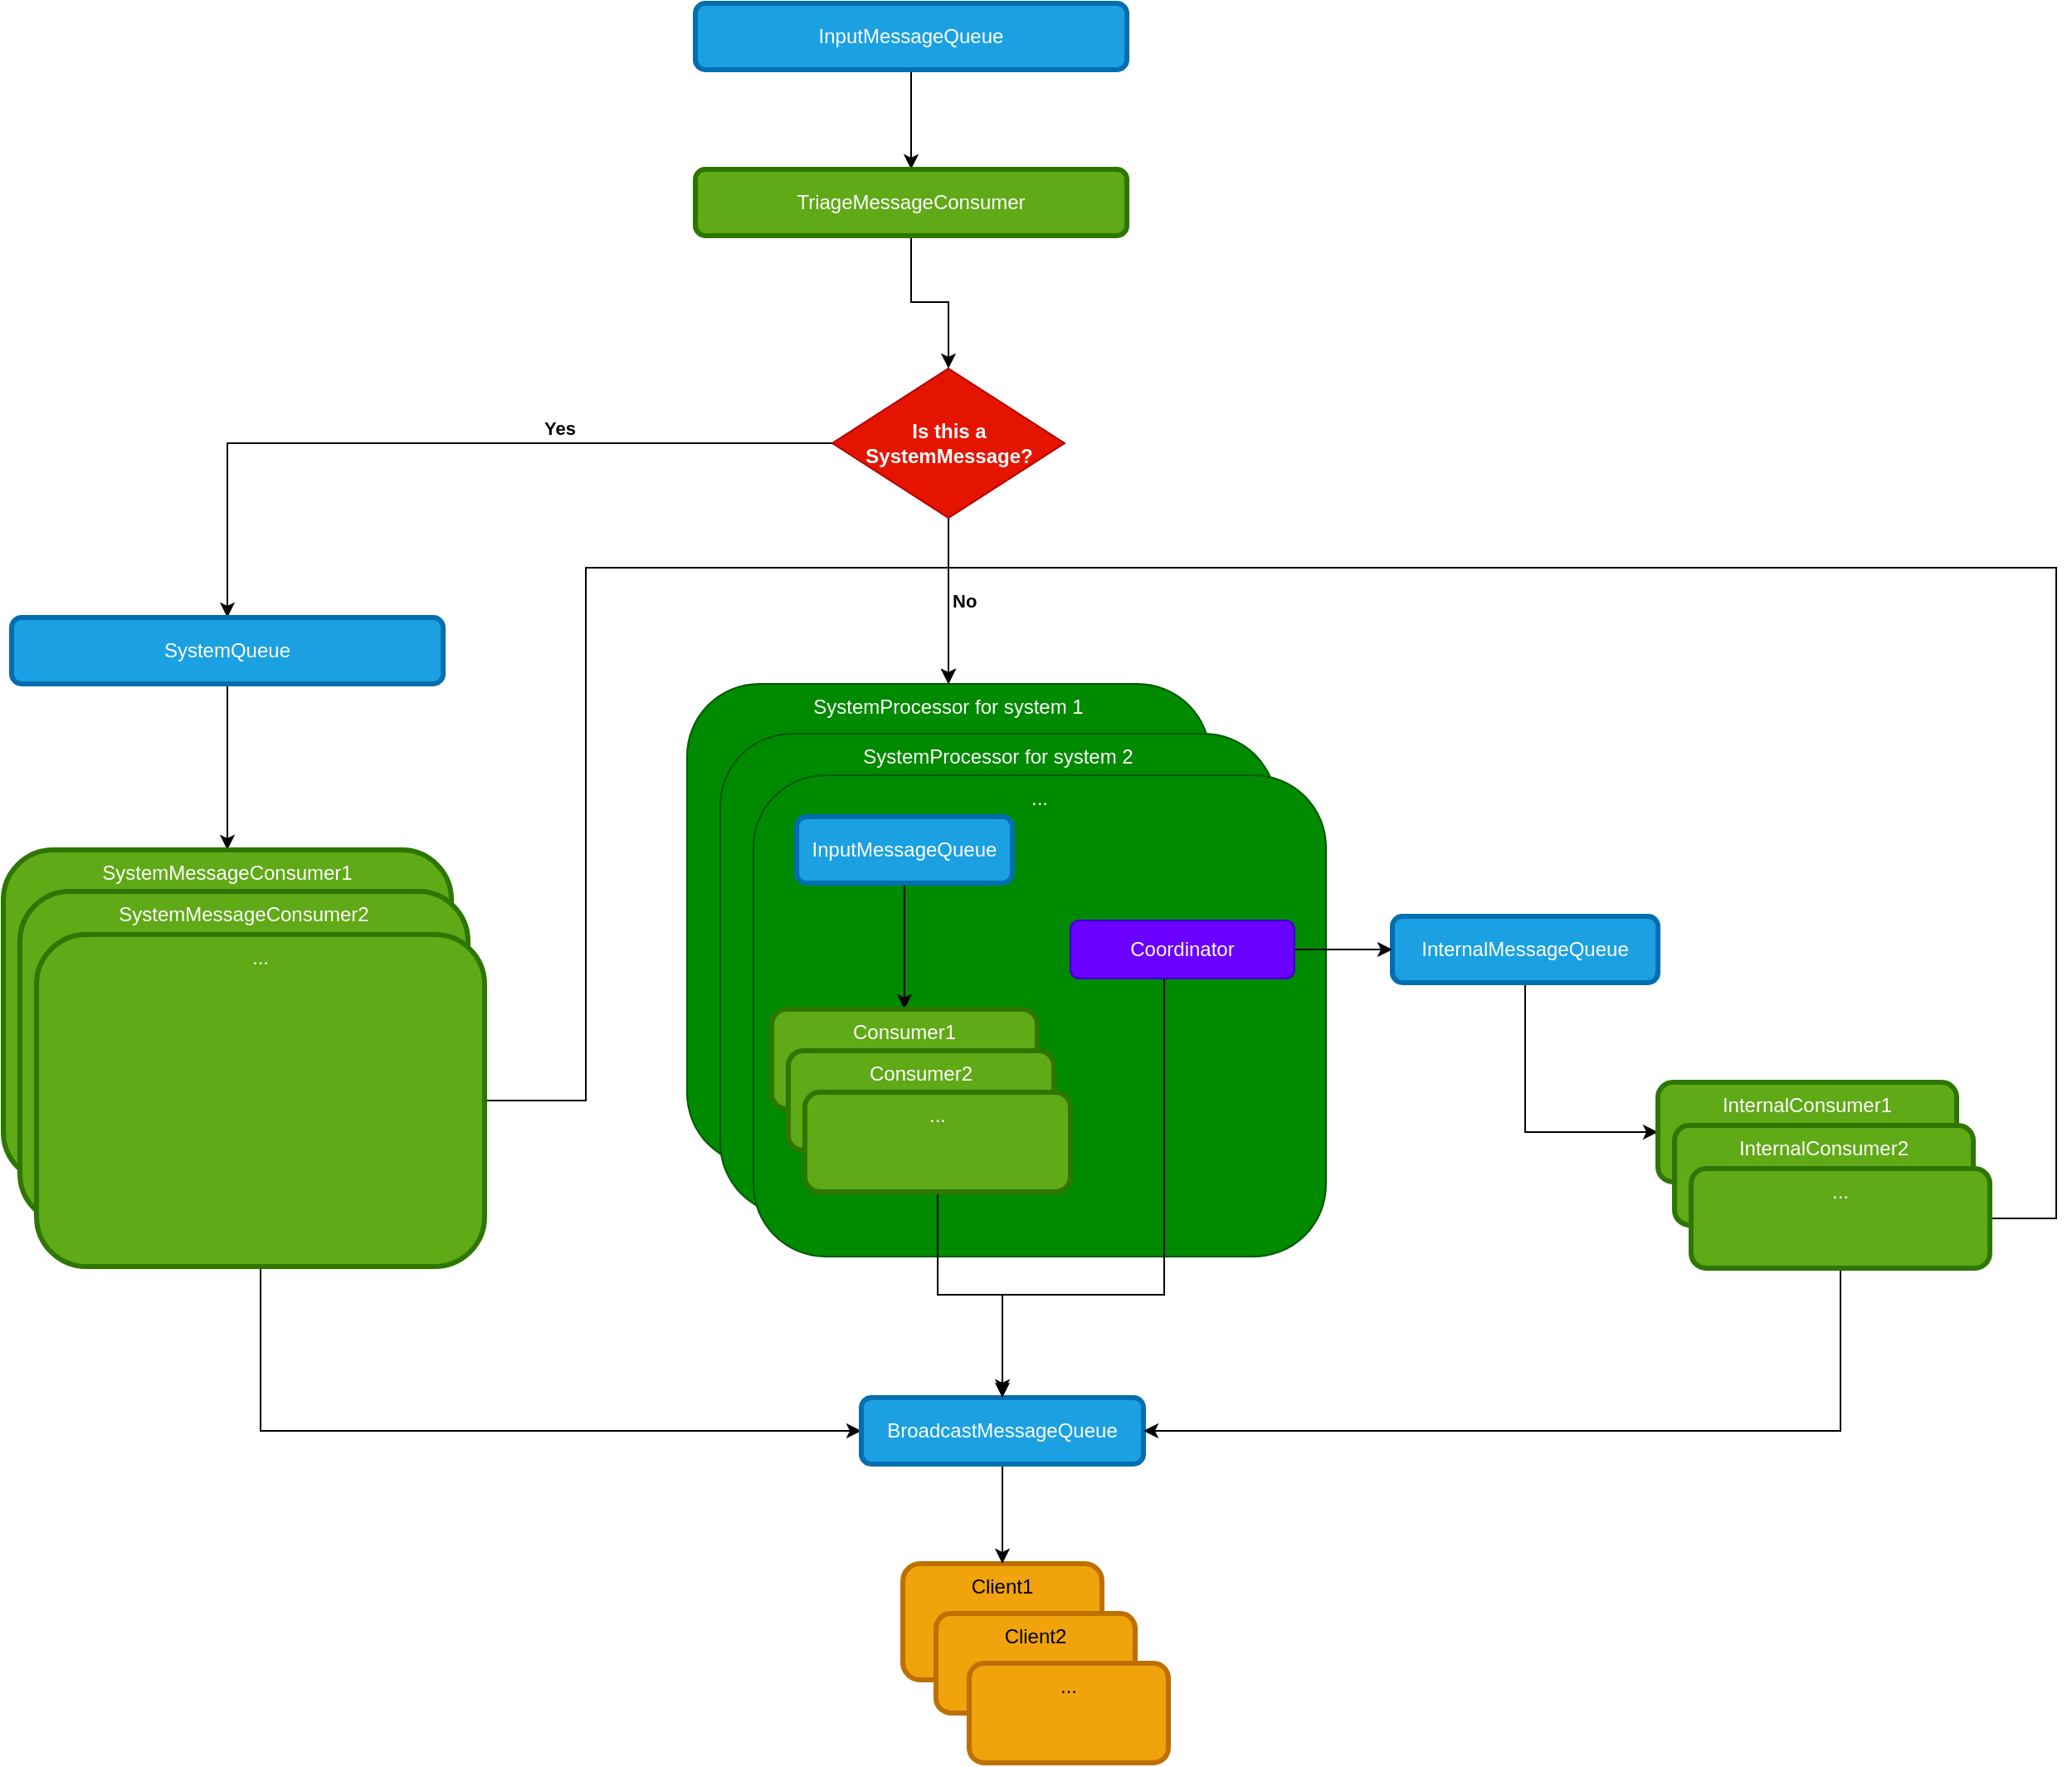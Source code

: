 <mxfile version="27.1.5">
  <diagram name="Page-1" id="RS5jcFhz8Xbtk4Y77vzj">
    <mxGraphModel grid="1" page="1" gridSize="10" guides="1" tooltips="1" connect="1" arrows="1" fold="1" pageScale="1" pageWidth="850" pageHeight="1100" math="0" shadow="0">
      <root>
        <mxCell id="0" />
        <mxCell id="1" parent="0" />
        <mxCell id="ibJAUMSW30bJaouOlocZ-31" style="edgeStyle=orthogonalEdgeStyle;rounded=0;orthogonalLoop=1;jettySize=auto;html=1;" edge="1" parent="1" source="ibJAUMSW30bJaouOlocZ-1" target="ibJAUMSW30bJaouOlocZ-24">
          <mxGeometry relative="1" as="geometry" />
        </mxCell>
        <mxCell id="ibJAUMSW30bJaouOlocZ-1" value="&lt;div&gt;InputMessageQueue&lt;/div&gt;" style="rounded=1;whiteSpace=wrap;html=1;fillColor=#1ba1e2;fontColor=light-dark(#FFFFFF,#FFFFFF);strokeColor=#006EAF;strokeWidth=3;" vertex="1" parent="1">
          <mxGeometry x="620" y="-100" width="260" height="40" as="geometry" />
        </mxCell>
        <mxCell id="ibJAUMSW30bJaouOlocZ-33" style="edgeStyle=orthogonalEdgeStyle;rounded=0;orthogonalLoop=1;jettySize=auto;html=1;" edge="1" parent="1" source="ibJAUMSW30bJaouOlocZ-3" target="ibJAUMSW30bJaouOlocZ-23">
          <mxGeometry relative="1" as="geometry" />
        </mxCell>
        <mxCell id="ibJAUMSW30bJaouOlocZ-49" value="Yes" style="edgeLabel;html=1;align=center;verticalAlign=bottom;resizable=0;points=[];fontStyle=1;labelBackgroundColor=default;" connectable="0" vertex="1" parent="ibJAUMSW30bJaouOlocZ-33">
          <mxGeometry x="-0.297" y="-1" relative="1" as="geometry">
            <mxPoint as="offset" />
          </mxGeometry>
        </mxCell>
        <mxCell id="ibJAUMSW30bJaouOlocZ-48" style="edgeStyle=orthogonalEdgeStyle;rounded=0;orthogonalLoop=1;jettySize=auto;html=1;entryX=0.5;entryY=0;entryDx=0;entryDy=0;" edge="1" parent="1" source="ibJAUMSW30bJaouOlocZ-3" target="ibJAUMSW30bJaouOlocZ-8">
          <mxGeometry relative="1" as="geometry" />
        </mxCell>
        <mxCell id="ibJAUMSW30bJaouOlocZ-50" value="No" style="edgeLabel;html=1;align=left;verticalAlign=middle;resizable=0;points=[];fontStyle=1;textShadow=0;labelBackgroundColor=light-dark(#FFFFFF,#000000);" connectable="0" vertex="1" parent="ibJAUMSW30bJaouOlocZ-48">
          <mxGeometry x="-0.38" y="1" relative="1" as="geometry">
            <mxPoint x="-1" y="19" as="offset" />
          </mxGeometry>
        </mxCell>
        <mxCell id="ibJAUMSW30bJaouOlocZ-3" value="Is this a SystemMessage?" style="rhombus;whiteSpace=wrap;html=1;fillColor=light-dark(#E51400,#E51400);fontColor=#ffffff;strokeColor=#B20000;fontStyle=1" vertex="1" parent="1">
          <mxGeometry x="702.5" y="120" width="140" height="90" as="geometry" />
        </mxCell>
        <mxCell id="ibJAUMSW30bJaouOlocZ-8" value="SystemProcessor for system 1" style="rounded=1;whiteSpace=wrap;html=1;verticalAlign=top;fillColor=#008a00;fontColor=light-dark(#FFFFFF,#FFFFFF);strokeColor=#005700;" vertex="1" parent="1">
          <mxGeometry x="615" y="310" width="315" height="290" as="geometry" />
        </mxCell>
        <mxCell id="ibJAUMSW30bJaouOlocZ-16" value="Client1" style="rounded=1;whiteSpace=wrap;html=1;fillColor=#f0a30a;fontColor=#000000;strokeColor=#BD7000;strokeWidth=3;verticalAlign=top;" vertex="1" parent="1">
          <mxGeometry x="745" y="840" width="120" height="70" as="geometry" />
        </mxCell>
        <mxCell id="ibJAUMSW30bJaouOlocZ-34" style="edgeStyle=orthogonalEdgeStyle;rounded=0;orthogonalLoop=1;jettySize=auto;html=1;" edge="1" parent="1" source="ibJAUMSW30bJaouOlocZ-23" target="ibJAUMSW30bJaouOlocZ-25">
          <mxGeometry relative="1" as="geometry" />
        </mxCell>
        <mxCell id="ibJAUMSW30bJaouOlocZ-23" value="SystemQueue" style="rounded=1;whiteSpace=wrap;html=1;fillColor=#1ba1e2;fontColor=light-dark(#FFFFFF,#FFFFFF);strokeColor=#006EAF;strokeWidth=3;" vertex="1" parent="1">
          <mxGeometry x="208" y="270" width="260" height="40" as="geometry" />
        </mxCell>
        <mxCell id="ibJAUMSW30bJaouOlocZ-32" style="edgeStyle=orthogonalEdgeStyle;rounded=0;orthogonalLoop=1;jettySize=auto;html=1;entryX=0.5;entryY=0;entryDx=0;entryDy=0;" edge="1" parent="1" source="ibJAUMSW30bJaouOlocZ-24" target="ibJAUMSW30bJaouOlocZ-3">
          <mxGeometry relative="1" as="geometry" />
        </mxCell>
        <mxCell id="ibJAUMSW30bJaouOlocZ-24" value="TriageMessageConsumer" style="rounded=1;whiteSpace=wrap;html=1;fillColor=#60a917;fontColor=light-dark(#FFFFFF,#FFFFFF);strokeColor=#2D7600;strokeWidth=3;" vertex="1" parent="1">
          <mxGeometry x="620" width="260" height="40" as="geometry" />
        </mxCell>
        <mxCell id="ibJAUMSW30bJaouOlocZ-25" value="SystemMessageConsumer1" style="rounded=1;whiteSpace=wrap;html=1;fillColor=#60a917;fontColor=light-dark(#FFFFFF,#FFFFFF);strokeColor=#2D7600;strokeWidth=3;verticalAlign=top;" vertex="1" parent="1">
          <mxGeometry x="203" y="410" width="270" height="200" as="geometry" />
        </mxCell>
        <mxCell id="ibJAUMSW30bJaouOlocZ-29" value="SystemMessageConsumer2" style="rounded=1;whiteSpace=wrap;html=1;fillColor=#60a917;fontColor=light-dark(#FFFFFF,#FFFFFF);strokeColor=#2D7600;strokeWidth=3;verticalAlign=top;" vertex="1" parent="1">
          <mxGeometry x="213" y="435" width="270" height="200" as="geometry" />
        </mxCell>
        <mxCell id="ibJAUMSW30bJaouOlocZ-59" style="edgeStyle=orthogonalEdgeStyle;rounded=0;orthogonalLoop=1;jettySize=auto;html=1;entryX=0;entryY=0.5;entryDx=0;entryDy=0;" edge="1" parent="1" source="ibJAUMSW30bJaouOlocZ-30" target="ibJAUMSW30bJaouOlocZ-35">
          <mxGeometry relative="1" as="geometry">
            <Array as="points">
              <mxPoint x="358" y="760" />
            </Array>
          </mxGeometry>
        </mxCell>
        <mxCell id="kS7Lwp0uuQZsRXPJ7JFg-4" style="edgeStyle=orthogonalEdgeStyle;rounded=0;orthogonalLoop=1;jettySize=auto;html=1;entryX=0.5;entryY=0;entryDx=0;entryDy=0;" edge="1" parent="1" source="ibJAUMSW30bJaouOlocZ-30" target="ibJAUMSW30bJaouOlocZ-8">
          <mxGeometry relative="1" as="geometry">
            <Array as="points">
              <mxPoint x="554" y="561" />
              <mxPoint x="554" y="240" />
              <mxPoint x="772" y="240" />
            </Array>
          </mxGeometry>
        </mxCell>
        <mxCell id="ibJAUMSW30bJaouOlocZ-30" value="..." style="rounded=1;whiteSpace=wrap;html=1;fillColor=#60a917;fontColor=light-dark(#FFFFFF,#FFFFFF);strokeColor=#2D7600;strokeWidth=3;verticalAlign=top;" vertex="1" parent="1">
          <mxGeometry x="223" y="461" width="270" height="200" as="geometry" />
        </mxCell>
        <mxCell id="ibJAUMSW30bJaouOlocZ-65" style="edgeStyle=orthogonalEdgeStyle;rounded=0;orthogonalLoop=1;jettySize=auto;html=1;entryX=0.5;entryY=0;entryDx=0;entryDy=0;" edge="1" parent="1" source="ibJAUMSW30bJaouOlocZ-35" target="ibJAUMSW30bJaouOlocZ-16">
          <mxGeometry relative="1" as="geometry" />
        </mxCell>
        <mxCell id="ibJAUMSW30bJaouOlocZ-35" value="BroadcastMessageQueue" style="rounded=1;whiteSpace=wrap;html=1;fillColor=#1ba1e2;fontColor=light-dark(#FFFFFF,#FFFFFF);strokeColor=#006EAF;strokeWidth=3;" vertex="1" parent="1">
          <mxGeometry x="720" y="740" width="170" height="40" as="geometry" />
        </mxCell>
        <mxCell id="ibJAUMSW30bJaouOlocZ-56" style="edgeStyle=orthogonalEdgeStyle;rounded=0;orthogonalLoop=1;jettySize=auto;html=1;entryX=0;entryY=0.5;entryDx=0;entryDy=0;" edge="1" parent="1" source="ibJAUMSW30bJaouOlocZ-36" target="ibJAUMSW30bJaouOlocZ-53">
          <mxGeometry relative="1" as="geometry" />
        </mxCell>
        <mxCell id="ibJAUMSW30bJaouOlocZ-36" value="InternalMessageQueue" style="rounded=1;whiteSpace=wrap;html=1;fillColor=#1ba1e2;fontColor=light-dark(#FFFFFF,#FFFFFF);strokeColor=#006EAF;strokeWidth=3;" vertex="1" parent="1">
          <mxGeometry x="1040" y="450" width="160" height="40" as="geometry" />
        </mxCell>
        <mxCell id="ibJAUMSW30bJaouOlocZ-45" value="SystemProcessor for system 2" style="rounded=1;whiteSpace=wrap;html=1;verticalAlign=top;fillColor=#008a00;fontColor=light-dark(#FFFFFF,#FFFFFF);strokeColor=#005700;" vertex="1" parent="1">
          <mxGeometry x="635" y="340" width="335" height="290" as="geometry" />
        </mxCell>
        <mxCell id="ibJAUMSW30bJaouOlocZ-46" value="..." style="rounded=1;whiteSpace=wrap;html=1;verticalAlign=top;fillColor=#008a00;fontColor=light-dark(#FFFFFF,#FFFFFF);strokeColor=#005700;" vertex="1" parent="1">
          <mxGeometry x="655" y="365" width="345" height="290" as="geometry" />
        </mxCell>
        <mxCell id="ibJAUMSW30bJaouOlocZ-47" style="edgeStyle=orthogonalEdgeStyle;rounded=0;orthogonalLoop=1;jettySize=auto;html=1;" edge="1" parent="1" source="ibJAUMSW30bJaouOlocZ-40" target="ibJAUMSW30bJaouOlocZ-41">
          <mxGeometry relative="1" as="geometry" />
        </mxCell>
        <mxCell id="ibJAUMSW30bJaouOlocZ-40" value="InputMessageQueue" style="rounded=1;whiteSpace=wrap;html=1;fillColor=#1ba1e2;fontColor=light-dark(#FFFFFF,#FFFFFF);strokeColor=#006EAF;strokeWidth=3;" vertex="1" parent="1">
          <mxGeometry x="681" y="390" width="130" height="40" as="geometry" />
        </mxCell>
        <mxCell id="ibJAUMSW30bJaouOlocZ-41" value="Consumer1" style="rounded=1;whiteSpace=wrap;html=1;fillColor=#60a917;fontColor=light-dark(#FFFFFF,#FFFFFF);strokeColor=#2D7600;strokeWidth=3;verticalAlign=top;" vertex="1" parent="1">
          <mxGeometry x="666" y="506" width="160" height="60" as="geometry" />
        </mxCell>
        <mxCell id="ibJAUMSW30bJaouOlocZ-42" value="Consumer2" style="rounded=1;whiteSpace=wrap;html=1;fillColor=#60a917;fontColor=light-dark(#FFFFFF,#FFFFFF);strokeColor=#2D7600;strokeWidth=3;verticalAlign=top;" vertex="1" parent="1">
          <mxGeometry x="676" y="531" width="160" height="60" as="geometry" />
        </mxCell>
        <mxCell id="ibJAUMSW30bJaouOlocZ-58" style="edgeStyle=orthogonalEdgeStyle;rounded=0;orthogonalLoop=1;jettySize=auto;html=1;entryX=0.5;entryY=0;entryDx=0;entryDy=0;" edge="1" parent="1" source="ibJAUMSW30bJaouOlocZ-44" target="ibJAUMSW30bJaouOlocZ-35">
          <mxGeometry relative="1" as="geometry" />
        </mxCell>
        <mxCell id="ibJAUMSW30bJaouOlocZ-44" value="..." style="rounded=1;whiteSpace=wrap;html=1;fillColor=#60a917;fontColor=light-dark(#FFFFFF,#FFFFFF);strokeColor=#2D7600;strokeWidth=3;verticalAlign=top;" vertex="1" parent="1">
          <mxGeometry x="686" y="556" width="160" height="60" as="geometry" />
        </mxCell>
        <mxCell id="ibJAUMSW30bJaouOlocZ-53" value="InternalConsumer1" style="rounded=1;whiteSpace=wrap;html=1;fillColor=#60a917;fontColor=light-dark(#FFFFFF,#FFFFFF);strokeColor=#2D7600;strokeWidth=3;verticalAlign=top;" vertex="1" parent="1">
          <mxGeometry x="1200" y="550" width="180" height="60" as="geometry" />
        </mxCell>
        <mxCell id="ibJAUMSW30bJaouOlocZ-54" value="InternalConsumer2" style="rounded=1;whiteSpace=wrap;html=1;fillColor=#60a917;fontColor=light-dark(#FFFFFF,#FFFFFF);strokeColor=#2D7600;strokeWidth=3;verticalAlign=top;" vertex="1" parent="1">
          <mxGeometry x="1210" y="576" width="180" height="60" as="geometry" />
        </mxCell>
        <mxCell id="ibJAUMSW30bJaouOlocZ-57" style="edgeStyle=orthogonalEdgeStyle;rounded=0;orthogonalLoop=1;jettySize=auto;html=1;entryX=1;entryY=0.5;entryDx=0;entryDy=0;" edge="1" parent="1" source="ibJAUMSW30bJaouOlocZ-55" target="ibJAUMSW30bJaouOlocZ-35">
          <mxGeometry relative="1" as="geometry">
            <Array as="points">
              <mxPoint x="1310" y="760" />
            </Array>
          </mxGeometry>
        </mxCell>
        <mxCell id="kS7Lwp0uuQZsRXPJ7JFg-5" style="edgeStyle=orthogonalEdgeStyle;rounded=0;orthogonalLoop=1;jettySize=auto;html=1;entryX=0.5;entryY=0;entryDx=0;entryDy=0;" edge="1" parent="1" source="ibJAUMSW30bJaouOlocZ-55" target="ibJAUMSW30bJaouOlocZ-8">
          <mxGeometry relative="1" as="geometry">
            <Array as="points">
              <mxPoint x="1440" y="632" />
              <mxPoint x="1440" y="240" />
              <mxPoint x="772" y="240" />
            </Array>
          </mxGeometry>
        </mxCell>
        <mxCell id="ibJAUMSW30bJaouOlocZ-55" value="..." style="rounded=1;whiteSpace=wrap;html=1;fillColor=#60a917;fontColor=light-dark(#FFFFFF,#FFFFFF);strokeColor=#2D7600;strokeWidth=3;verticalAlign=top;" vertex="1" parent="1">
          <mxGeometry x="1220" y="602" width="180" height="60" as="geometry" />
        </mxCell>
        <mxCell id="ibJAUMSW30bJaouOlocZ-63" value="Client2" style="rounded=1;whiteSpace=wrap;html=1;fillColor=#f0a30a;fontColor=#000000;strokeColor=#BD7000;strokeWidth=3;verticalAlign=top;" vertex="1" parent="1">
          <mxGeometry x="765" y="870" width="120" height="60" as="geometry" />
        </mxCell>
        <mxCell id="ibJAUMSW30bJaouOlocZ-64" value="..." style="rounded=1;whiteSpace=wrap;html=1;fillColor=#f0a30a;fontColor=#000000;strokeColor=#BD7000;strokeWidth=3;verticalAlign=top;" vertex="1" parent="1">
          <mxGeometry x="785" y="900" width="120" height="60" as="geometry" />
        </mxCell>
        <mxCell id="kS7Lwp0uuQZsRXPJ7JFg-2" style="edgeStyle=orthogonalEdgeStyle;rounded=0;orthogonalLoop=1;jettySize=auto;html=1;entryX=0;entryY=0.5;entryDx=0;entryDy=0;" edge="1" parent="1" source="kS7Lwp0uuQZsRXPJ7JFg-1" target="ibJAUMSW30bJaouOlocZ-36">
          <mxGeometry relative="1" as="geometry" />
        </mxCell>
        <mxCell id="kS7Lwp0uuQZsRXPJ7JFg-3" style="edgeStyle=orthogonalEdgeStyle;rounded=0;orthogonalLoop=1;jettySize=auto;html=1;entryX=0.5;entryY=0;entryDx=0;entryDy=0;" edge="1" parent="1">
          <mxGeometry relative="1" as="geometry">
            <mxPoint x="902.5" y="485.5" as="sourcePoint" />
            <mxPoint x="805" y="738" as="targetPoint" />
            <Array as="points">
              <mxPoint x="903" y="678" />
              <mxPoint x="805" y="678" />
            </Array>
          </mxGeometry>
        </mxCell>
        <mxCell id="kS7Lwp0uuQZsRXPJ7JFg-1" value="Coordinator" style="rounded=1;whiteSpace=wrap;html=1;fillColor=light-dark(#6A00FF,#6A00FF);fontColor=#ffffff;strokeColor=#3700CC;" vertex="1" parent="1">
          <mxGeometry x="846" y="452.5" width="135" height="35" as="geometry" />
        </mxCell>
      </root>
    </mxGraphModel>
  </diagram>
</mxfile>
